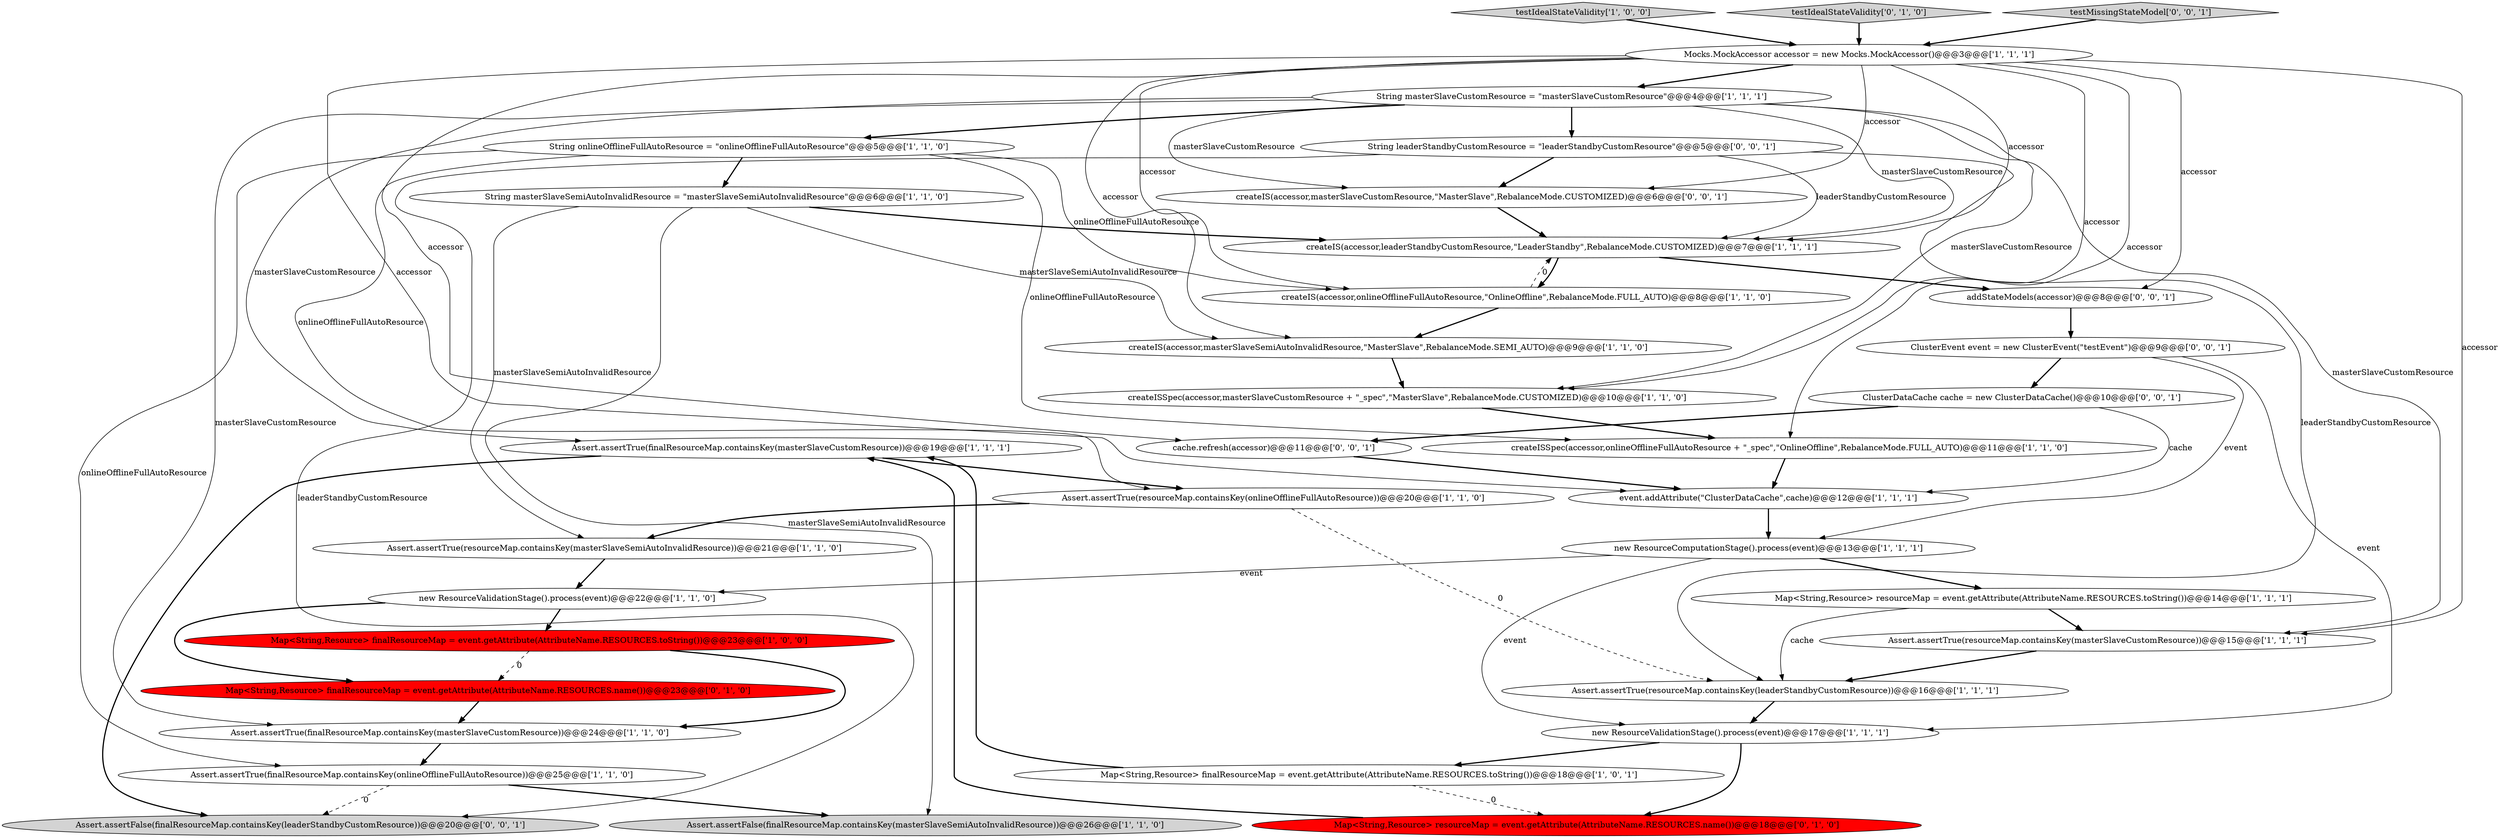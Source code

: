digraph {
9 [style = filled, label = "Assert.assertTrue(finalResourceMap.containsKey(masterSlaveCustomResource))@@@24@@@['1', '1', '0']", fillcolor = white, shape = ellipse image = "AAA0AAABBB1BBB"];
22 [style = filled, label = "new ResourceValidationStage().process(event)@@@22@@@['1', '1', '0']", fillcolor = white, shape = ellipse image = "AAA0AAABBB1BBB"];
18 [style = filled, label = "Mocks.MockAccessor accessor = new Mocks.MockAccessor()@@@3@@@['1', '1', '1']", fillcolor = white, shape = ellipse image = "AAA0AAABBB1BBB"];
7 [style = filled, label = "Assert.assertTrue(resourceMap.containsKey(masterSlaveSemiAutoInvalidResource))@@@21@@@['1', '1', '0']", fillcolor = white, shape = ellipse image = "AAA0AAABBB1BBB"];
11 [style = filled, label = "Assert.assertTrue(finalResourceMap.containsKey(masterSlaveCustomResource))@@@19@@@['1', '1', '1']", fillcolor = white, shape = ellipse image = "AAA0AAABBB1BBB"];
28 [style = filled, label = "Assert.assertFalse(finalResourceMap.containsKey(leaderStandbyCustomResource))@@@20@@@['0', '0', '1']", fillcolor = lightgray, shape = ellipse image = "AAA0AAABBB3BBB"];
2 [style = filled, label = "Map<String,Resource> finalResourceMap = event.getAttribute(AttributeName.RESOURCES.toString())@@@18@@@['1', '0', '1']", fillcolor = white, shape = ellipse image = "AAA0AAABBB1BBB"];
20 [style = filled, label = "createIS(accessor,leaderStandbyCustomResource,\"LeaderStandby\",RebalanceMode.CUSTOMIZED)@@@7@@@['1', '1', '1']", fillcolor = white, shape = ellipse image = "AAA0AAABBB1BBB"];
8 [style = filled, label = "createISSpec(accessor,onlineOfflineFullAutoResource + \"_spec\",\"OnlineOffline\",RebalanceMode.FULL_AUTO)@@@11@@@['1', '1', '0']", fillcolor = white, shape = ellipse image = "AAA0AAABBB1BBB"];
16 [style = filled, label = "new ResourceValidationStage().process(event)@@@17@@@['1', '1', '1']", fillcolor = white, shape = ellipse image = "AAA0AAABBB1BBB"];
15 [style = filled, label = "testIdealStateValidity['1', '0', '0']", fillcolor = lightgray, shape = diamond image = "AAA0AAABBB1BBB"];
23 [style = filled, label = "Assert.assertTrue(resourceMap.containsKey(leaderStandbyCustomResource))@@@16@@@['1', '1', '1']", fillcolor = white, shape = ellipse image = "AAA0AAABBB1BBB"];
14 [style = filled, label = "Map<String,Resource> resourceMap = event.getAttribute(AttributeName.RESOURCES.toString())@@@14@@@['1', '1', '1']", fillcolor = white, shape = ellipse image = "AAA0AAABBB1BBB"];
25 [style = filled, label = "testIdealStateValidity['0', '1', '0']", fillcolor = lightgray, shape = diamond image = "AAA0AAABBB2BBB"];
33 [style = filled, label = "testMissingStateModel['0', '0', '1']", fillcolor = lightgray, shape = diamond image = "AAA0AAABBB3BBB"];
27 [style = filled, label = "Map<String,Resource> resourceMap = event.getAttribute(AttributeName.RESOURCES.name())@@@18@@@['0', '1', '0']", fillcolor = red, shape = ellipse image = "AAA1AAABBB2BBB"];
29 [style = filled, label = "String leaderStandbyCustomResource = \"leaderStandbyCustomResource\"@@@5@@@['0', '0', '1']", fillcolor = white, shape = ellipse image = "AAA0AAABBB3BBB"];
10 [style = filled, label = "event.addAttribute(\"ClusterDataCache\",cache)@@@12@@@['1', '1', '1']", fillcolor = white, shape = ellipse image = "AAA0AAABBB1BBB"];
12 [style = filled, label = "String masterSlaveCustomResource = \"masterSlaveCustomResource\"@@@4@@@['1', '1', '1']", fillcolor = white, shape = ellipse image = "AAA0AAABBB1BBB"];
24 [style = filled, label = "Assert.assertTrue(finalResourceMap.containsKey(onlineOfflineFullAutoResource))@@@25@@@['1', '1', '0']", fillcolor = white, shape = ellipse image = "AAA0AAABBB1BBB"];
6 [style = filled, label = "createISSpec(accessor,masterSlaveCustomResource + \"_spec\",\"MasterSlave\",RebalanceMode.CUSTOMIZED)@@@10@@@['1', '1', '0']", fillcolor = white, shape = ellipse image = "AAA0AAABBB1BBB"];
26 [style = filled, label = "Map<String,Resource> finalResourceMap = event.getAttribute(AttributeName.RESOURCES.name())@@@23@@@['0', '1', '0']", fillcolor = red, shape = ellipse image = "AAA1AAABBB2BBB"];
35 [style = filled, label = "addStateModels(accessor)@@@8@@@['0', '0', '1']", fillcolor = white, shape = ellipse image = "AAA0AAABBB3BBB"];
13 [style = filled, label = "createIS(accessor,masterSlaveSemiAutoInvalidResource,\"MasterSlave\",RebalanceMode.SEMI_AUTO)@@@9@@@['1', '1', '0']", fillcolor = white, shape = ellipse image = "AAA0AAABBB1BBB"];
4 [style = filled, label = "Assert.assertTrue(resourceMap.containsKey(masterSlaveCustomResource))@@@15@@@['1', '1', '1']", fillcolor = white, shape = ellipse image = "AAA0AAABBB1BBB"];
32 [style = filled, label = "cache.refresh(accessor)@@@11@@@['0', '0', '1']", fillcolor = white, shape = ellipse image = "AAA0AAABBB3BBB"];
0 [style = filled, label = "String onlineOfflineFullAutoResource = \"onlineOfflineFullAutoResource\"@@@5@@@['1', '1', '0']", fillcolor = white, shape = ellipse image = "AAA0AAABBB1BBB"];
30 [style = filled, label = "ClusterEvent event = new ClusterEvent(\"testEvent\")@@@9@@@['0', '0', '1']", fillcolor = white, shape = ellipse image = "AAA0AAABBB3BBB"];
5 [style = filled, label = "Assert.assertFalse(finalResourceMap.containsKey(masterSlaveSemiAutoInvalidResource))@@@26@@@['1', '1', '0']", fillcolor = lightgray, shape = ellipse image = "AAA0AAABBB1BBB"];
17 [style = filled, label = "Map<String,Resource> finalResourceMap = event.getAttribute(AttributeName.RESOURCES.toString())@@@23@@@['1', '0', '0']", fillcolor = red, shape = ellipse image = "AAA1AAABBB1BBB"];
1 [style = filled, label = "String masterSlaveSemiAutoInvalidResource = \"masterSlaveSemiAutoInvalidResource\"@@@6@@@['1', '1', '0']", fillcolor = white, shape = ellipse image = "AAA0AAABBB1BBB"];
21 [style = filled, label = "new ResourceComputationStage().process(event)@@@13@@@['1', '1', '1']", fillcolor = white, shape = ellipse image = "AAA0AAABBB1BBB"];
19 [style = filled, label = "createIS(accessor,onlineOfflineFullAutoResource,\"OnlineOffline\",RebalanceMode.FULL_AUTO)@@@8@@@['1', '1', '0']", fillcolor = white, shape = ellipse image = "AAA0AAABBB1BBB"];
3 [style = filled, label = "Assert.assertTrue(resourceMap.containsKey(onlineOfflineFullAutoResource))@@@20@@@['1', '1', '0']", fillcolor = white, shape = ellipse image = "AAA0AAABBB1BBB"];
34 [style = filled, label = "createIS(accessor,masterSlaveCustomResource,\"MasterSlave\",RebalanceMode.CUSTOMIZED)@@@6@@@['0', '0', '1']", fillcolor = white, shape = ellipse image = "AAA0AAABBB3BBB"];
31 [style = filled, label = "ClusterDataCache cache = new ClusterDataCache()@@@10@@@['0', '0', '1']", fillcolor = white, shape = ellipse image = "AAA0AAABBB3BBB"];
22->26 [style = bold, label=""];
11->28 [style = bold, label=""];
8->10 [style = bold, label=""];
0->8 [style = solid, label="onlineOfflineFullAutoResource"];
0->3 [style = solid, label="onlineOfflineFullAutoResource"];
23->16 [style = bold, label=""];
34->20 [style = bold, label=""];
16->27 [style = bold, label=""];
12->9 [style = solid, label="masterSlaveCustomResource"];
18->32 [style = solid, label="accessor"];
12->6 [style = solid, label="masterSlaveCustomResource"];
31->32 [style = bold, label=""];
19->20 [style = dashed, label="0"];
17->9 [style = bold, label=""];
18->13 [style = solid, label="accessor"];
29->23 [style = solid, label="leaderStandbyCustomResource"];
25->18 [style = bold, label=""];
2->27 [style = dashed, label="0"];
18->12 [style = bold, label=""];
18->4 [style = solid, label="accessor"];
1->20 [style = bold, label=""];
1->13 [style = solid, label="masterSlaveSemiAutoInvalidResource"];
26->9 [style = bold, label=""];
21->16 [style = solid, label="event"];
0->19 [style = solid, label="onlineOfflineFullAutoResource"];
30->21 [style = solid, label="event"];
10->21 [style = bold, label=""];
29->34 [style = bold, label=""];
16->2 [style = bold, label=""];
21->22 [style = solid, label="event"];
30->16 [style = solid, label="event"];
12->0 [style = bold, label=""];
15->18 [style = bold, label=""];
32->10 [style = bold, label=""];
24->5 [style = bold, label=""];
24->28 [style = dashed, label="0"];
18->20 [style = solid, label="accessor"];
3->23 [style = dashed, label="0"];
7->22 [style = bold, label=""];
14->23 [style = solid, label="cache"];
29->20 [style = solid, label="leaderStandbyCustomResource"];
18->10 [style = solid, label="accessor"];
12->29 [style = bold, label=""];
12->34 [style = solid, label="masterSlaveCustomResource"];
29->28 [style = solid, label="leaderStandbyCustomResource"];
19->13 [style = bold, label=""];
27->11 [style = bold, label=""];
33->18 [style = bold, label=""];
3->7 [style = bold, label=""];
11->3 [style = bold, label=""];
0->24 [style = solid, label="onlineOfflineFullAutoResource"];
30->31 [style = bold, label=""];
12->20 [style = solid, label="masterSlaveCustomResource"];
0->1 [style = bold, label=""];
12->11 [style = solid, label="masterSlaveCustomResource"];
18->35 [style = solid, label="accessor"];
6->8 [style = bold, label=""];
31->10 [style = solid, label="cache"];
21->14 [style = bold, label=""];
18->6 [style = solid, label="accessor"];
1->5 [style = solid, label="masterSlaveSemiAutoInvalidResource"];
22->17 [style = bold, label=""];
1->7 [style = solid, label="masterSlaveSemiAutoInvalidResource"];
17->26 [style = dashed, label="0"];
20->35 [style = bold, label=""];
13->6 [style = bold, label=""];
18->8 [style = solid, label="accessor"];
20->19 [style = bold, label=""];
18->19 [style = solid, label="accessor"];
35->30 [style = bold, label=""];
18->34 [style = solid, label="accessor"];
2->11 [style = bold, label=""];
9->24 [style = bold, label=""];
4->23 [style = bold, label=""];
12->4 [style = solid, label="masterSlaveCustomResource"];
14->4 [style = bold, label=""];
}
